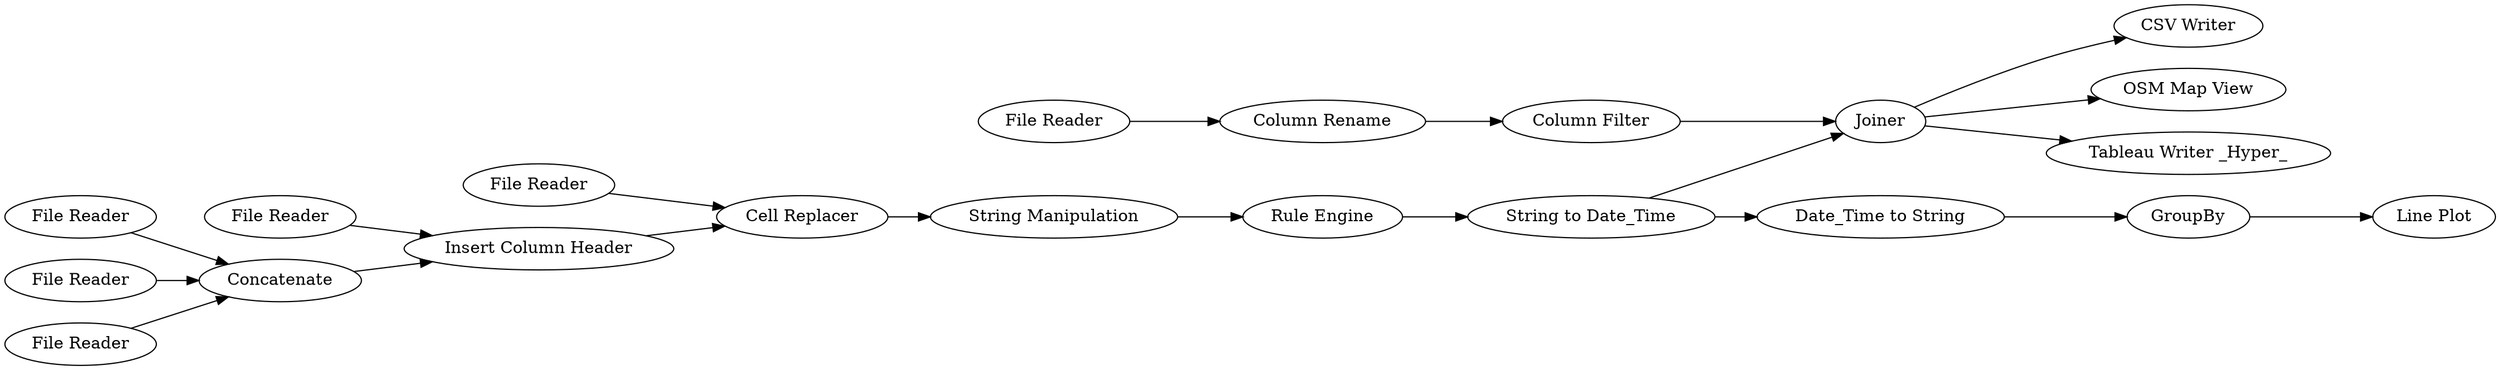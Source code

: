 digraph {
	"6093245122909690057_12" [label=GroupBy]
	"6093245122909690057_18" [label="File Reader"]
	"6093245122909690057_2" [label="Insert Column Header"]
	"6093245122909690057_23" [label="File Reader"]
	"6093245122909690057_22" [label="Rule Engine"]
	"6093245122909690057_15" [label="CSV Writer"]
	"6093245122909690057_9" [label=Joiner]
	"6093245122909690057_7" [label="Column Rename"]
	"6093245122909690057_10" [label="File Reader"]
	"6093245122909690057_8" [label="Column Filter"]
	"6093245122909690057_11" [label="Date_Time to String"]
	"6093245122909690057_25" [label="Line Plot"]
	"6093245122909690057_5" [label="String to Date_Time"]
	"6093245122909690057_4" [label="String Manipulation"]
	"6093245122909690057_19" [label="Cell Replacer"]
	"6093245122909690057_16" [label="File Reader"]
	"6093245122909690057_21" [label="OSM Map View"]
	"6093245122909690057_6" [label="File Reader"]
	"6093245122909690057_3" [label="File Reader"]
	"6093245122909690057_14" [label="Tableau Writer _Hyper_"]
	"6093245122909690057_24" [label=Concatenate]
	"6093245122909690057_4" -> "6093245122909690057_22"
	"6093245122909690057_12" -> "6093245122909690057_25"
	"6093245122909690057_18" -> "6093245122909690057_19"
	"6093245122909690057_5" -> "6093245122909690057_11"
	"6093245122909690057_24" -> "6093245122909690057_2"
	"6093245122909690057_22" -> "6093245122909690057_5"
	"6093245122909690057_8" -> "6093245122909690057_9"
	"6093245122909690057_7" -> "6093245122909690057_8"
	"6093245122909690057_5" -> "6093245122909690057_9"
	"6093245122909690057_23" -> "6093245122909690057_24"
	"6093245122909690057_6" -> "6093245122909690057_7"
	"6093245122909690057_11" -> "6093245122909690057_12"
	"6093245122909690057_16" -> "6093245122909690057_24"
	"6093245122909690057_10" -> "6093245122909690057_24"
	"6093245122909690057_3" -> "6093245122909690057_2"
	"6093245122909690057_9" -> "6093245122909690057_14"
	"6093245122909690057_2" -> "6093245122909690057_19"
	"6093245122909690057_9" -> "6093245122909690057_21"
	"6093245122909690057_19" -> "6093245122909690057_4"
	"6093245122909690057_9" -> "6093245122909690057_15"
	rankdir=LR
}
